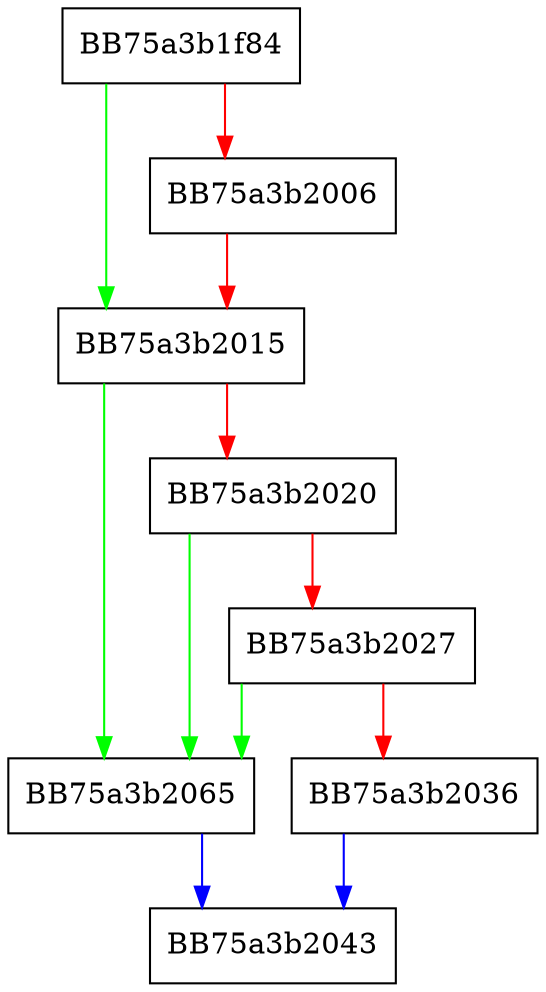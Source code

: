 digraph get_value {
  node [shape="box"];
  graph [splines=ortho];
  BB75a3b1f84 -> BB75a3b2015 [color="green"];
  BB75a3b1f84 -> BB75a3b2006 [color="red"];
  BB75a3b2006 -> BB75a3b2015 [color="red"];
  BB75a3b2015 -> BB75a3b2065 [color="green"];
  BB75a3b2015 -> BB75a3b2020 [color="red"];
  BB75a3b2020 -> BB75a3b2065 [color="green"];
  BB75a3b2020 -> BB75a3b2027 [color="red"];
  BB75a3b2027 -> BB75a3b2065 [color="green"];
  BB75a3b2027 -> BB75a3b2036 [color="red"];
  BB75a3b2036 -> BB75a3b2043 [color="blue"];
  BB75a3b2065 -> BB75a3b2043 [color="blue"];
}